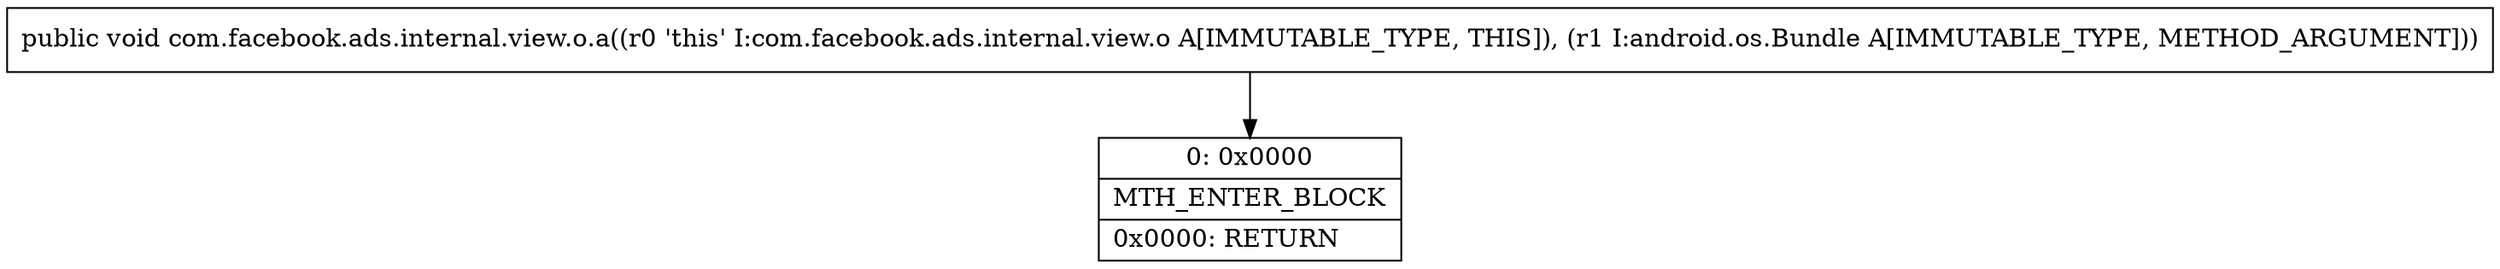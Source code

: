 digraph "CFG forcom.facebook.ads.internal.view.o.a(Landroid\/os\/Bundle;)V" {
Node_0 [shape=record,label="{0\:\ 0x0000|MTH_ENTER_BLOCK\l|0x0000: RETURN   \l}"];
MethodNode[shape=record,label="{public void com.facebook.ads.internal.view.o.a((r0 'this' I:com.facebook.ads.internal.view.o A[IMMUTABLE_TYPE, THIS]), (r1 I:android.os.Bundle A[IMMUTABLE_TYPE, METHOD_ARGUMENT])) }"];
MethodNode -> Node_0;
}


